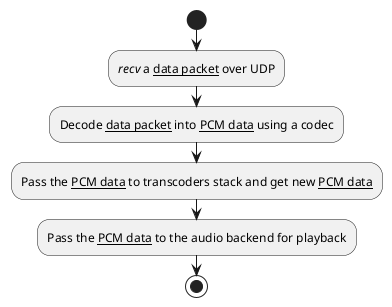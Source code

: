 @startuml audio-output-flow

start

://recv// a __data packet__ over UDP;
:Decode __data packet__ into __PCM data__ using a codec;
:Pass the __PCM data__ to transcoders stack and get new __PCM data__;
:Pass the __PCM data__ to the audio backend for playback;

stop

@enduml
